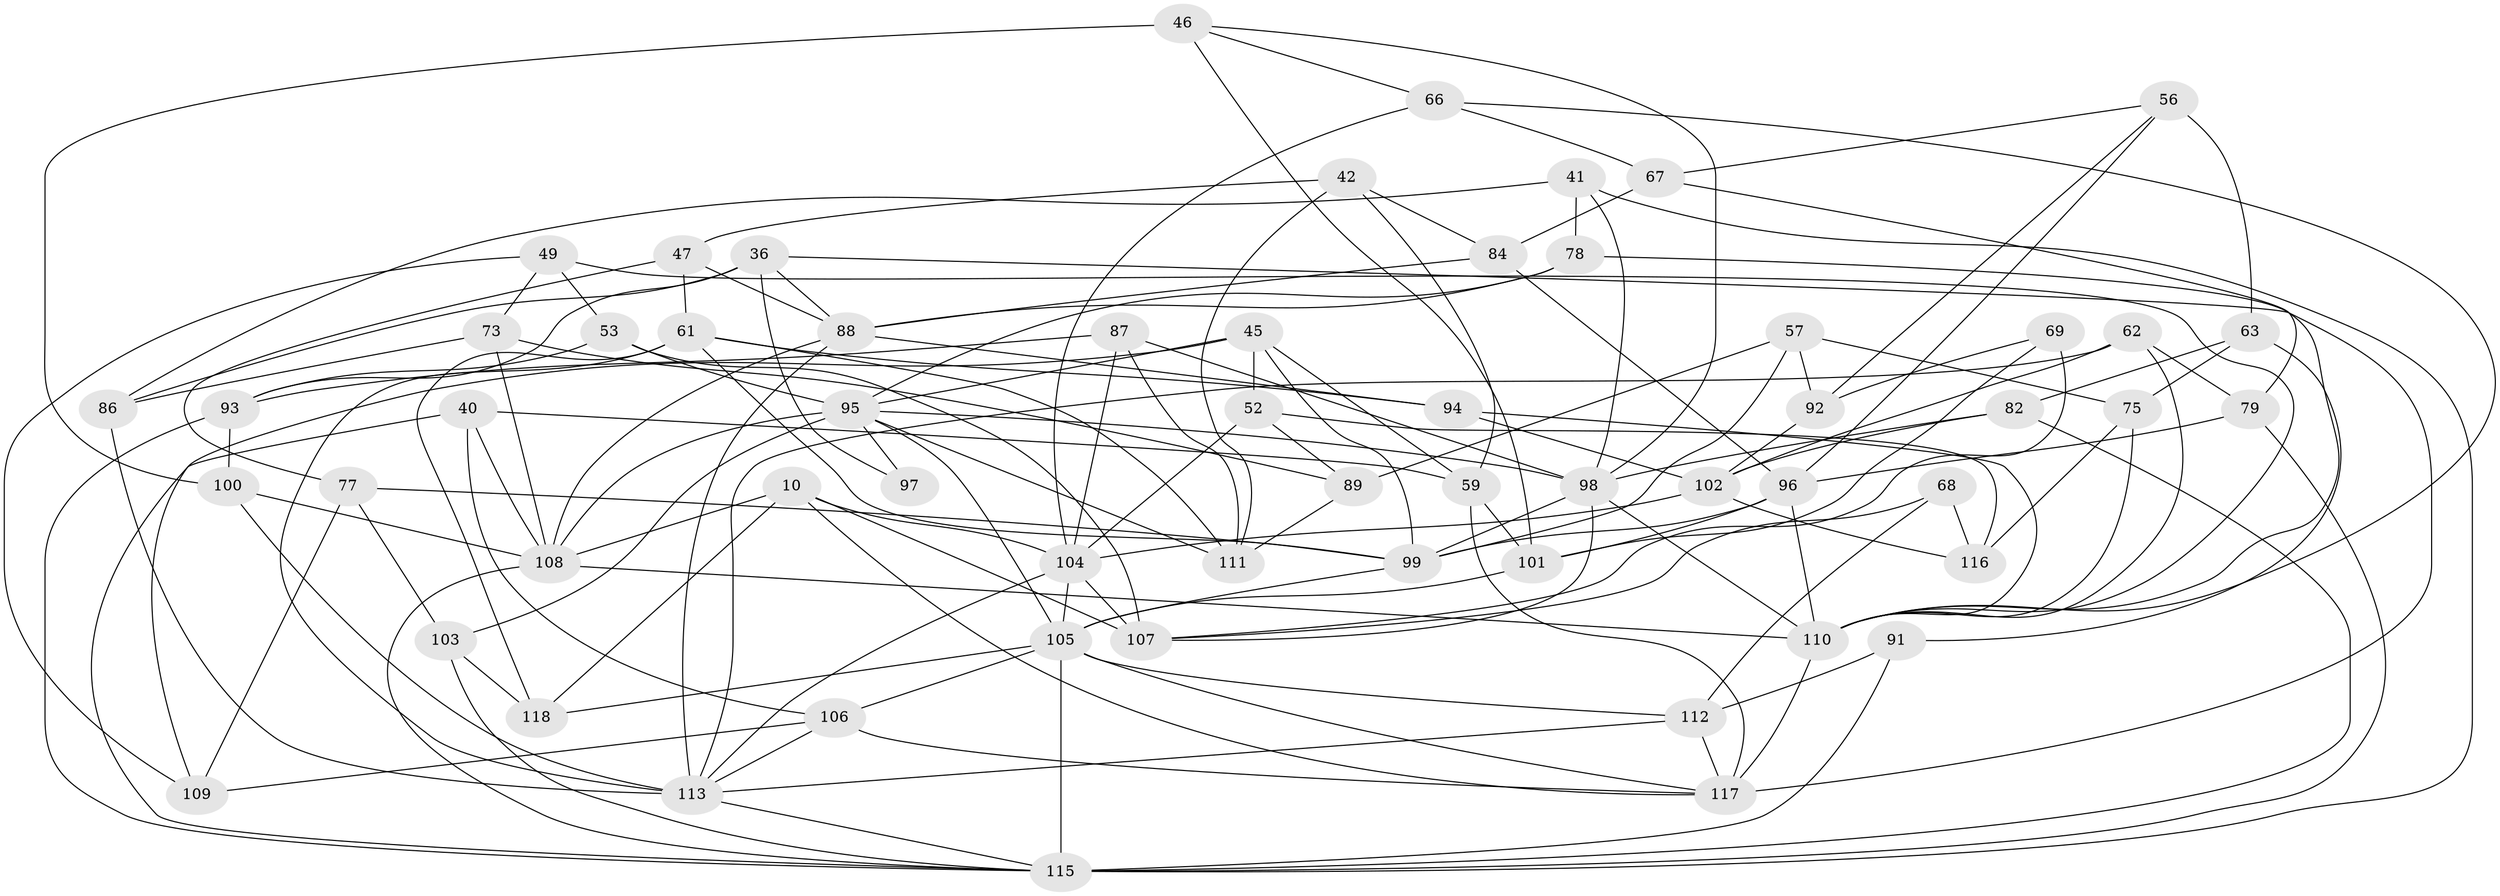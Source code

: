 // original degree distribution, {4: 1.0}
// Generated by graph-tools (version 1.1) at 2025/58/03/09/25 04:58:01]
// undirected, 59 vertices, 148 edges
graph export_dot {
graph [start="1"]
  node [color=gray90,style=filled];
  10 [super="+1+6"];
  36 [super="+27"];
  40 [super="+32"];
  41;
  42;
  45 [super="+34"];
  46;
  47;
  49;
  52;
  53;
  56;
  57;
  59 [super="+48"];
  61 [super="+37"];
  62;
  63;
  66;
  67;
  68;
  69;
  73;
  75;
  77;
  78;
  79;
  82 [super="+23"];
  84 [super="+29"];
  86;
  87;
  88 [super="+9+12"];
  89;
  91;
  92;
  93 [super="+16"];
  94;
  95 [super="+81+83"];
  96 [super="+72"];
  97;
  98 [super="+8+51"];
  99 [super="+33"];
  100 [super="+70"];
  101 [super="+15"];
  102 [super="+22+43"];
  103;
  104 [super="+25+35+80"];
  105 [super="+19+65"];
  106 [super="+38"];
  107 [super="+60"];
  108 [super="+90+44"];
  109;
  110 [super="+30+64"];
  111 [super="+85"];
  112 [super="+21"];
  113 [super="+5+14+50"];
  115 [super="+4+71+20"];
  116;
  117 [super="+39+114"];
  118;
  10 -- 118;
  10 -- 117;
  10 -- 108 [weight=2];
  10 -- 104 [weight=2];
  10 -- 107 [weight=2];
  36 -- 93;
  36 -- 97 [weight=2];
  36 -- 86;
  36 -- 88;
  36 -- 117;
  40 -- 115;
  40 -- 59 [weight=2];
  40 -- 106 [weight=2];
  40 -- 108;
  41 -- 78;
  41 -- 86;
  41 -- 98;
  41 -- 115;
  42 -- 84;
  42 -- 111;
  42 -- 47;
  42 -- 59;
  45 -- 59;
  45 -- 99;
  45 -- 95 [weight=2];
  45 -- 109;
  45 -- 52;
  46 -- 66;
  46 -- 101;
  46 -- 98;
  46 -- 100;
  47 -- 77;
  47 -- 88;
  47 -- 61;
  49 -- 53;
  49 -- 109;
  49 -- 73;
  49 -- 110;
  52 -- 89;
  52 -- 116;
  52 -- 104;
  53 -- 93;
  53 -- 107;
  53 -- 95;
  56 -- 63;
  56 -- 96;
  56 -- 67;
  56 -- 92;
  57 -- 92;
  57 -- 99;
  57 -- 89;
  57 -- 75;
  59 -- 101;
  59 -- 117;
  61 -- 94;
  61 -- 111;
  61 -- 113;
  61 -- 99;
  61 -- 118;
  62 -- 79;
  62 -- 113;
  62 -- 102;
  62 -- 110;
  63 -- 91;
  63 -- 82;
  63 -- 75;
  66 -- 67;
  66 -- 104;
  66 -- 110;
  67 -- 79;
  67 -- 84;
  68 -- 116;
  68 -- 112 [weight=2];
  68 -- 107;
  69 -- 107;
  69 -- 92;
  69 -- 101 [weight=2];
  73 -- 86;
  73 -- 89;
  73 -- 108;
  75 -- 116;
  75 -- 110;
  77 -- 109;
  77 -- 103;
  77 -- 99;
  78 -- 88;
  78 -- 110;
  78 -- 95;
  79 -- 115;
  79 -- 96;
  82 -- 102 [weight=2];
  82 -- 115 [weight=2];
  82 -- 98;
  84 -- 88 [weight=2];
  84 -- 96 [weight=2];
  86 -- 113;
  87 -- 98;
  87 -- 93;
  87 -- 104;
  87 -- 111;
  88 -- 113;
  88 -- 94;
  88 -- 108;
  89 -- 111;
  91 -- 115 [weight=2];
  91 -- 112;
  92 -- 102;
  93 -- 100;
  93 -- 115 [weight=2];
  94 -- 102;
  94 -- 110;
  95 -- 97 [weight=2];
  95 -- 108;
  95 -- 98;
  95 -- 105 [weight=3];
  95 -- 111 [weight=2];
  95 -- 103;
  96 -- 99 [weight=2];
  96 -- 101;
  96 -- 110;
  98 -- 107;
  98 -- 99;
  98 -- 110;
  99 -- 105;
  100 -- 113 [weight=2];
  100 -- 108 [weight=2];
  101 -- 105;
  102 -- 104 [weight=2];
  102 -- 116;
  103 -- 118;
  103 -- 115;
  104 -- 113;
  104 -- 105 [weight=2];
  104 -- 107 [weight=2];
  105 -- 115 [weight=2];
  105 -- 112;
  105 -- 118;
  105 -- 106;
  105 -- 117 [weight=2];
  106 -- 113;
  106 -- 117;
  106 -- 109;
  108 -- 115;
  108 -- 110;
  110 -- 117 [weight=3];
  112 -- 113;
  112 -- 117;
  113 -- 115;
}
